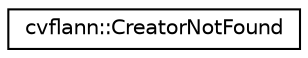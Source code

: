 digraph "Graphical Class Hierarchy"
{
 // LATEX_PDF_SIZE
  edge [fontname="Helvetica",fontsize="10",labelfontname="Helvetica",labelfontsize="10"];
  node [fontname="Helvetica",fontsize="10",shape=record];
  rankdir="LR";
  Node0 [label="cvflann::CreatorNotFound",height=0.2,width=0.4,color="black", fillcolor="white", style="filled",URL="$classcvflann_1_1_creator_not_found.html",tooltip=" "];
}
